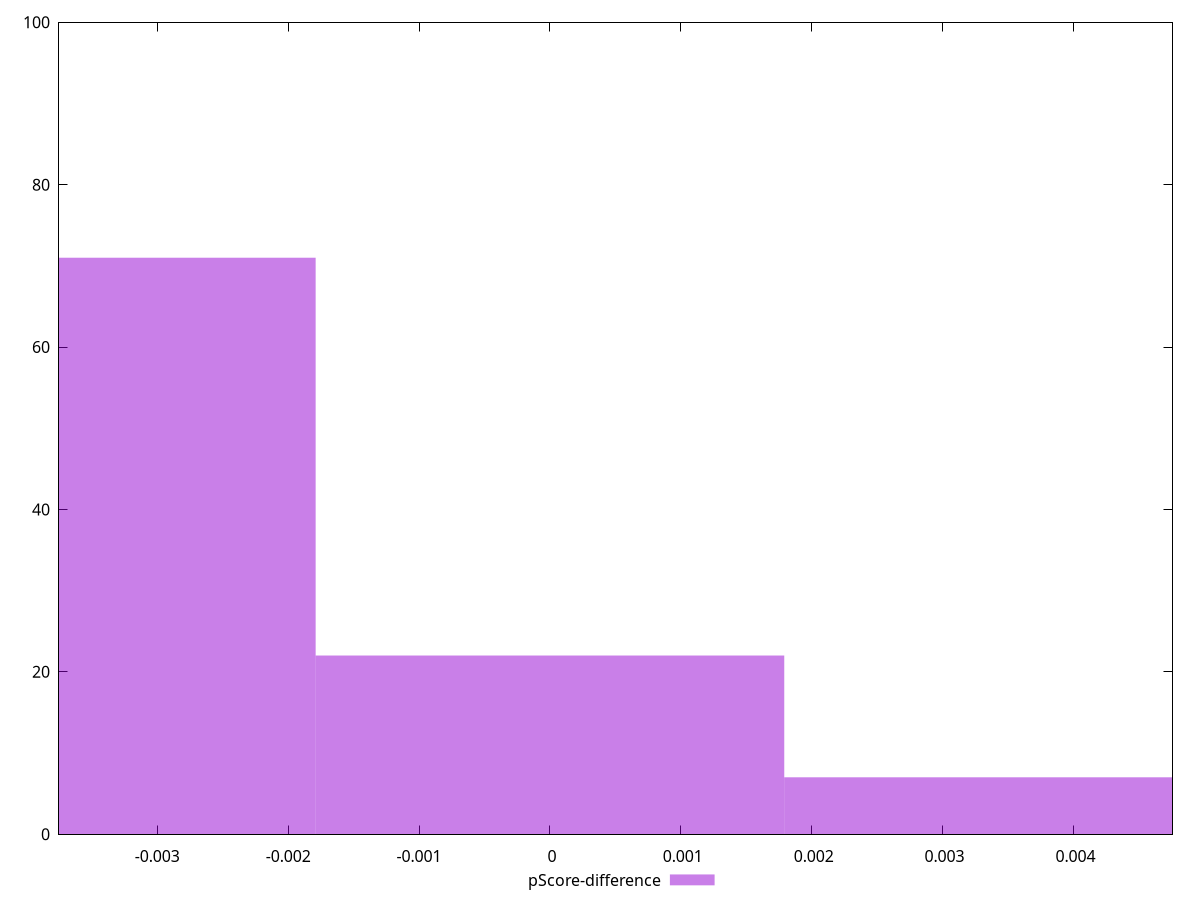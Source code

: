 reset

$pScoreDifference <<EOF
-0.003580697621891052 71
0.003580697621891052 7
0 22
EOF

set key outside below
set boxwidth 0.003580697621891052
set xrange [-0.003751327762812267:0.004756921823850291]
set yrange [0:100]
set trange [0:100]
set style fill transparent solid 0.5 noborder
set terminal svg size 640, 490 enhanced background rgb 'white'
set output "report_00017_2021-02-10T15-08-03.406Z/cumulative-layout-shift/samples/pages+cached/pScore-difference/histogram.svg"

plot $pScoreDifference title "pScore-difference" with boxes

reset
